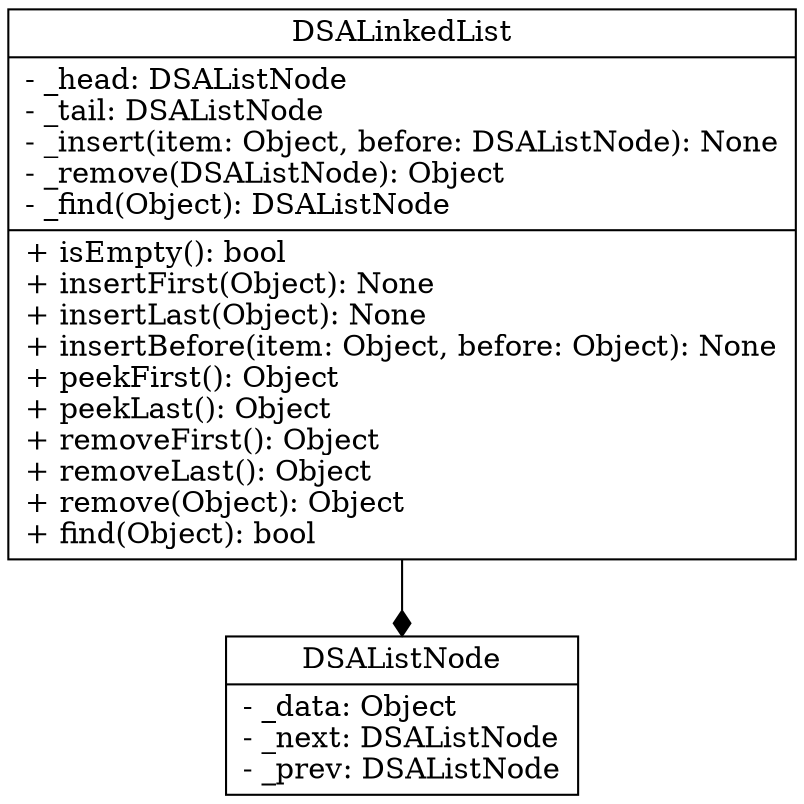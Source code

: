 digraph DSA_ADT {
    node [
        shape = "record"
    ]
    DSALinkedList [
        label = "{DSALinkedList|- _head: DSAListNode\l- _tail: DSAListNode\l- _insert(item: Object, before: DSAListNode): None\l- _remove(DSAListNode): Object\l- _find(Object): DSAListNode\l|+ isEmpty(): bool\l+ insertFirst(Object): None\l+ insertLast(Object): None\l+ insertBefore(item: Object, before: Object): None\l+ peekFirst(): Object\l+ peekLast(): Object\l+ removeFirst(): Object\l+ removeLast(): Object\l+ remove(Object): Object\l+ find(Object): bool\l}"
    ]

    DSAListNode [
        label = "{DSAListNode|- _data: Object\l- _next: DSAListNode\l- _prev: DSAListNode\l}"
    ]

    edge [
        arrowhead = "diamond"
    ]
    DSALinkedList -> DSAListNode
}
